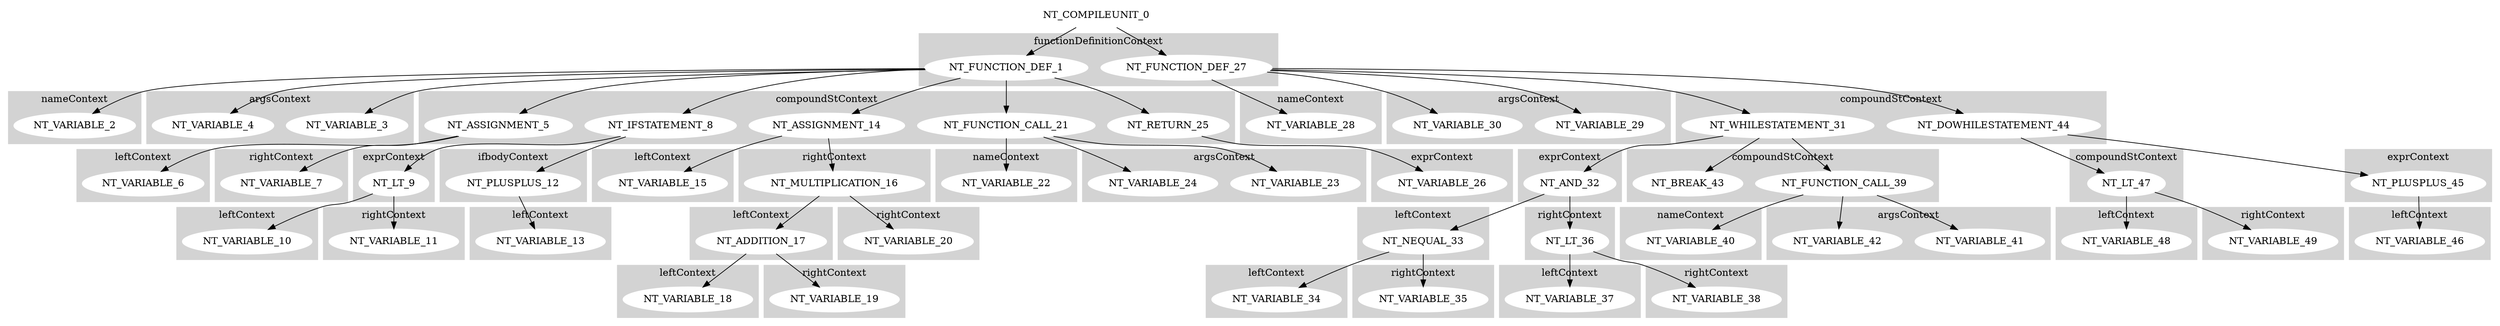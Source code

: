 digraph G{
node [style=filled,color=white];
style=filled;
color=lightgrey;
subgraph cluster0{
node [style=filled,color=white];
style=filled;
color=lightgrey;
label="statementContext";
}
subgraph cluster1{
node [style=filled,color=white];
style=filled;
color=lightgrey;
NT_FUNCTION_DEF_1;NT_FUNCTION_DEF_27;label="functionDefinitionContext";
}
NT_COMPILEUNIT_0->NT_FUNCTION_DEF_1;
subgraph cluster2{
node [style=filled,color=white];
style=filled;
color=lightgrey;
NT_VARIABLE_2;label="nameContext";
}
subgraph cluster3{
node [style=filled,color=white];
style=filled;
color=lightgrey;
NT_VARIABLE_3;NT_VARIABLE_4;label="argsContext";
}
subgraph cluster4{
node [style=filled,color=white];
style=filled;
color=lightgrey;
NT_ASSIGNMENT_5;NT_IFSTATEMENT_8;NT_ASSIGNMENT_14;NT_FUNCTION_CALL_21;NT_RETURN_25;label="compoundStContext";
}
NT_FUNCTION_DEF_1->NT_VARIABLE_2;
NT_FUNCTION_DEF_1->NT_VARIABLE_3;
NT_FUNCTION_DEF_1->NT_VARIABLE_4;
NT_FUNCTION_DEF_1->NT_ASSIGNMENT_5;
subgraph cluster5{
node [style=filled,color=white];
style=filled;
color=lightgrey;
NT_VARIABLE_6;label="leftContext";
}
subgraph cluster6{
node [style=filled,color=white];
style=filled;
color=lightgrey;
NT_VARIABLE_7;label="rightContext";
}
NT_ASSIGNMENT_5->NT_VARIABLE_6;
NT_ASSIGNMENT_5->NT_VARIABLE_7;
NT_FUNCTION_DEF_1->NT_IFSTATEMENT_8;
subgraph cluster7{
node [style=filled,color=white];
style=filled;
color=lightgrey;
NT_LT_9;label="exprContext";
}
subgraph cluster8{
node [style=filled,color=white];
style=filled;
color=lightgrey;
NT_PLUSPLUS_12;label="ifbodyContext";
}
subgraph cluster9{
node [style=filled,color=white];
style=filled;
color=lightgrey;
label="elsebodyContext";
}
NT_IFSTATEMENT_8->NT_LT_9;
subgraph cluster10{
node [style=filled,color=white];
style=filled;
color=lightgrey;
NT_VARIABLE_10;label="leftContext";
}
subgraph cluster11{
node [style=filled,color=white];
style=filled;
color=lightgrey;
NT_VARIABLE_11;label="rightContext";
}
NT_LT_9->NT_VARIABLE_10;
NT_LT_9->NT_VARIABLE_11;
NT_IFSTATEMENT_8->NT_PLUSPLUS_12;
subgraph cluster12{
node [style=filled,color=white];
style=filled;
color=lightgrey;
NT_VARIABLE_13;label="leftContext";
}
NT_PLUSPLUS_12->NT_VARIABLE_13;
NT_FUNCTION_DEF_1->NT_ASSIGNMENT_14;
subgraph cluster13{
node [style=filled,color=white];
style=filled;
color=lightgrey;
NT_VARIABLE_15;label="leftContext";
}
subgraph cluster14{
node [style=filled,color=white];
style=filled;
color=lightgrey;
NT_MULTIPLICATION_16;label="rightContext";
}
NT_ASSIGNMENT_14->NT_VARIABLE_15;
NT_ASSIGNMENT_14->NT_MULTIPLICATION_16;
subgraph cluster15{
node [style=filled,color=white];
style=filled;
color=lightgrey;
NT_ADDITION_17;label="leftContext";
}
subgraph cluster16{
node [style=filled,color=white];
style=filled;
color=lightgrey;
NT_VARIABLE_20;label="rightContext";
}
NT_MULTIPLICATION_16->NT_ADDITION_17;
subgraph cluster17{
node [style=filled,color=white];
style=filled;
color=lightgrey;
NT_VARIABLE_18;label="leftContext";
}
subgraph cluster18{
node [style=filled,color=white];
style=filled;
color=lightgrey;
NT_VARIABLE_19;label="rightContext";
}
NT_ADDITION_17->NT_VARIABLE_18;
NT_ADDITION_17->NT_VARIABLE_19;
NT_MULTIPLICATION_16->NT_VARIABLE_20;
NT_FUNCTION_DEF_1->NT_FUNCTION_CALL_21;
subgraph cluster19{
node [style=filled,color=white];
style=filled;
color=lightgrey;
NT_VARIABLE_22;label="nameContext";
}
subgraph cluster20{
node [style=filled,color=white];
style=filled;
color=lightgrey;
NT_VARIABLE_23;NT_VARIABLE_24;label="argsContext";
}
NT_FUNCTION_CALL_21->NT_VARIABLE_22;
NT_FUNCTION_CALL_21->NT_VARIABLE_23;
NT_FUNCTION_CALL_21->NT_VARIABLE_24;
NT_FUNCTION_DEF_1->NT_RETURN_25;
subgraph cluster21{
node [style=filled,color=white];
style=filled;
color=lightgrey;
NT_VARIABLE_26;label="exprContext";
}
NT_RETURN_25->NT_VARIABLE_26;
NT_COMPILEUNIT_0->NT_FUNCTION_DEF_27;
subgraph cluster22{
node [style=filled,color=white];
style=filled;
color=lightgrey;
NT_VARIABLE_28;label="nameContext";
}
subgraph cluster23{
node [style=filled,color=white];
style=filled;
color=lightgrey;
NT_VARIABLE_29;NT_VARIABLE_30;label="argsContext";
}
subgraph cluster24{
node [style=filled,color=white];
style=filled;
color=lightgrey;
NT_WHILESTATEMENT_31;NT_DOWHILESTATEMENT_44;label="compoundStContext";
}
NT_FUNCTION_DEF_27->NT_VARIABLE_28;
NT_FUNCTION_DEF_27->NT_VARIABLE_29;
NT_FUNCTION_DEF_27->NT_VARIABLE_30;
NT_FUNCTION_DEF_27->NT_WHILESTATEMENT_31;
subgraph cluster25{
node [style=filled,color=white];
style=filled;
color=lightgrey;
NT_AND_32;label="exprContext";
}
subgraph cluster26{
node [style=filled,color=white];
style=filled;
color=lightgrey;
NT_FUNCTION_CALL_39;NT_BREAK_43;label="compoundStContext";
}
NT_WHILESTATEMENT_31->NT_AND_32;
subgraph cluster27{
node [style=filled,color=white];
style=filled;
color=lightgrey;
NT_NEQUAL_33;label="leftContext";
}
subgraph cluster28{
node [style=filled,color=white];
style=filled;
color=lightgrey;
NT_LT_36;label="rightContext";
}
NT_AND_32->NT_NEQUAL_33;
subgraph cluster29{
node [style=filled,color=white];
style=filled;
color=lightgrey;
NT_VARIABLE_34;label="leftContext";
}
subgraph cluster30{
node [style=filled,color=white];
style=filled;
color=lightgrey;
NT_VARIABLE_35;label="rightContext";
}
NT_NEQUAL_33->NT_VARIABLE_34;
NT_NEQUAL_33->NT_VARIABLE_35;
NT_AND_32->NT_LT_36;
subgraph cluster31{
node [style=filled,color=white];
style=filled;
color=lightgrey;
NT_VARIABLE_37;label="leftContext";
}
subgraph cluster32{
node [style=filled,color=white];
style=filled;
color=lightgrey;
NT_VARIABLE_38;label="rightContext";
}
NT_LT_36->NT_VARIABLE_37;
NT_LT_36->NT_VARIABLE_38;
NT_WHILESTATEMENT_31->NT_FUNCTION_CALL_39;
subgraph cluster33{
node [style=filled,color=white];
style=filled;
color=lightgrey;
NT_VARIABLE_40;label="nameContext";
}
subgraph cluster34{
node [style=filled,color=white];
style=filled;
color=lightgrey;
NT_VARIABLE_41;NT_VARIABLE_42;label="argsContext";
}
NT_FUNCTION_CALL_39->NT_VARIABLE_40;
NT_FUNCTION_CALL_39->NT_VARIABLE_41;
NT_FUNCTION_CALL_39->NT_VARIABLE_42;
NT_WHILESTATEMENT_31->NT_BREAK_43;
NT_FUNCTION_DEF_27->NT_DOWHILESTATEMENT_44;
subgraph cluster35{
node [style=filled,color=white];
style=filled;
color=lightgrey;
NT_LT_47;label="compoundStContext";
}
subgraph cluster36{
node [style=filled,color=white];
style=filled;
color=lightgrey;
NT_PLUSPLUS_45;label="exprContext";
}
NT_DOWHILESTATEMENT_44->NT_PLUSPLUS_45;
subgraph cluster37{
node [style=filled,color=white];
style=filled;
color=lightgrey;
NT_VARIABLE_46;label="leftContext";
}
NT_PLUSPLUS_45->NT_VARIABLE_46;
NT_DOWHILESTATEMENT_44->NT_LT_47;
subgraph cluster38{
node [style=filled,color=white];
style=filled;
color=lightgrey;
NT_VARIABLE_48;label="leftContext";
}
subgraph cluster39{
node [style=filled,color=white];
style=filled;
color=lightgrey;
NT_VARIABLE_49;label="rightContext";
}
NT_LT_47->NT_VARIABLE_48;
NT_LT_47->NT_VARIABLE_49;
}
